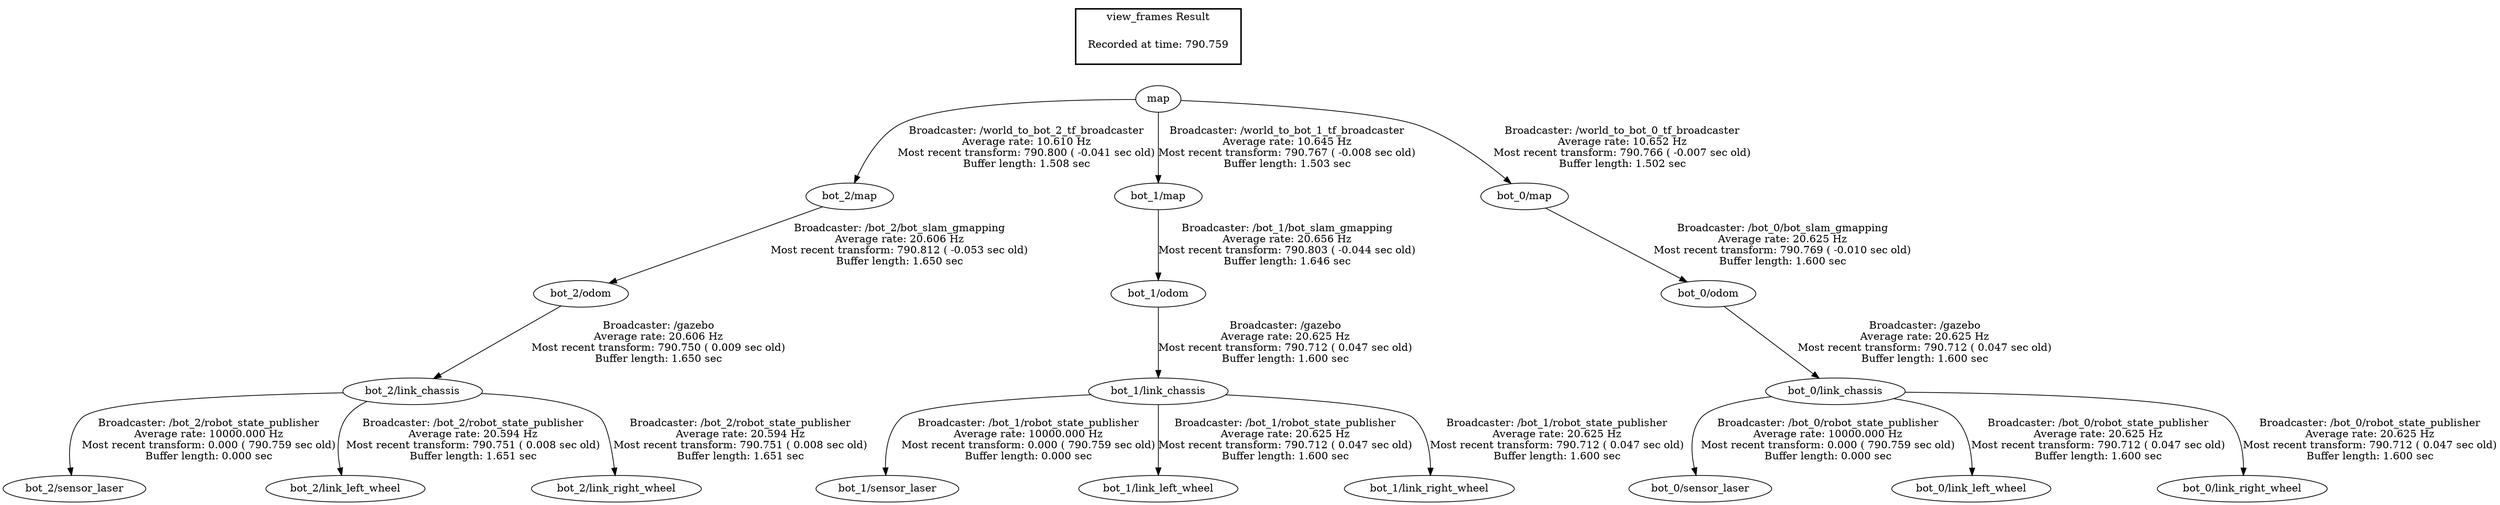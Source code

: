 digraph G {
"bot_0/link_chassis" -> "bot_0/sensor_laser"[label="Broadcaster: /bot_0/robot_state_publisher\nAverage rate: 10000.000 Hz\nMost recent transform: 0.000 ( 790.759 sec old)\nBuffer length: 0.000 sec\n"];
"bot_0/odom" -> "bot_0/link_chassis"[label="Broadcaster: /gazebo\nAverage rate: 20.625 Hz\nMost recent transform: 790.712 ( 0.047 sec old)\nBuffer length: 1.600 sec\n"];
"bot_1/link_chassis" -> "bot_1/sensor_laser"[label="Broadcaster: /bot_1/robot_state_publisher\nAverage rate: 10000.000 Hz\nMost recent transform: 0.000 ( 790.759 sec old)\nBuffer length: 0.000 sec\n"];
"bot_1/odom" -> "bot_1/link_chassis"[label="Broadcaster: /gazebo\nAverage rate: 20.625 Hz\nMost recent transform: 790.712 ( 0.047 sec old)\nBuffer length: 1.600 sec\n"];
"bot_2/link_chassis" -> "bot_2/sensor_laser"[label="Broadcaster: /bot_2/robot_state_publisher\nAverage rate: 10000.000 Hz\nMost recent transform: 0.000 ( 790.759 sec old)\nBuffer length: 0.000 sec\n"];
"bot_2/odom" -> "bot_2/link_chassis"[label="Broadcaster: /gazebo\nAverage rate: 20.606 Hz\nMost recent transform: 790.750 ( 0.009 sec old)\nBuffer length: 1.650 sec\n"];
"bot_2/map" -> "bot_2/odom"[label="Broadcaster: /bot_2/bot_slam_gmapping\nAverage rate: 20.606 Hz\nMost recent transform: 790.812 ( -0.053 sec old)\nBuffer length: 1.650 sec\n"];
"bot_2/link_chassis" -> "bot_2/link_left_wheel"[label="Broadcaster: /bot_2/robot_state_publisher\nAverage rate: 20.594 Hz\nMost recent transform: 790.751 ( 0.008 sec old)\nBuffer length: 1.651 sec\n"];
"bot_2/link_chassis" -> "bot_2/link_right_wheel"[label="Broadcaster: /bot_2/robot_state_publisher\nAverage rate: 20.594 Hz\nMost recent transform: 790.751 ( 0.008 sec old)\nBuffer length: 1.651 sec\n"];
"bot_1/map" -> "bot_1/odom"[label="Broadcaster: /bot_1/bot_slam_gmapping\nAverage rate: 20.656 Hz\nMost recent transform: 790.803 ( -0.044 sec old)\nBuffer length: 1.646 sec\n"];
"map" -> "bot_1/map"[label="Broadcaster: /world_to_bot_1_tf_broadcaster\nAverage rate: 10.645 Hz\nMost recent transform: 790.767 ( -0.008 sec old)\nBuffer length: 1.503 sec\n"];
"map" -> "bot_2/map"[label="Broadcaster: /world_to_bot_2_tf_broadcaster\nAverage rate: 10.610 Hz\nMost recent transform: 790.800 ( -0.041 sec old)\nBuffer length: 1.508 sec\n"];
"bot_0/map" -> "bot_0/odom"[label="Broadcaster: /bot_0/bot_slam_gmapping\nAverage rate: 20.625 Hz\nMost recent transform: 790.769 ( -0.010 sec old)\nBuffer length: 1.600 sec\n"];
"bot_0/link_chassis" -> "bot_0/link_left_wheel"[label="Broadcaster: /bot_0/robot_state_publisher\nAverage rate: 20.625 Hz\nMost recent transform: 790.712 ( 0.047 sec old)\nBuffer length: 1.600 sec\n"];
"bot_0/link_chassis" -> "bot_0/link_right_wheel"[label="Broadcaster: /bot_0/robot_state_publisher\nAverage rate: 20.625 Hz\nMost recent transform: 790.712 ( 0.047 sec old)\nBuffer length: 1.600 sec\n"];
"bot_1/link_chassis" -> "bot_1/link_left_wheel"[label="Broadcaster: /bot_1/robot_state_publisher\nAverage rate: 20.625 Hz\nMost recent transform: 790.712 ( 0.047 sec old)\nBuffer length: 1.600 sec\n"];
"bot_1/link_chassis" -> "bot_1/link_right_wheel"[label="Broadcaster: /bot_1/robot_state_publisher\nAverage rate: 20.625 Hz\nMost recent transform: 790.712 ( 0.047 sec old)\nBuffer length: 1.600 sec\n"];
"map" -> "bot_0/map"[label="Broadcaster: /world_to_bot_0_tf_broadcaster\nAverage rate: 10.652 Hz\nMost recent transform: 790.766 ( -0.007 sec old)\nBuffer length: 1.502 sec\n"];
edge [style=invis];
 subgraph cluster_legend { style=bold; color=black; label ="view_frames Result";
"Recorded at time: 790.759"[ shape=plaintext ] ;
 }->"map";
}